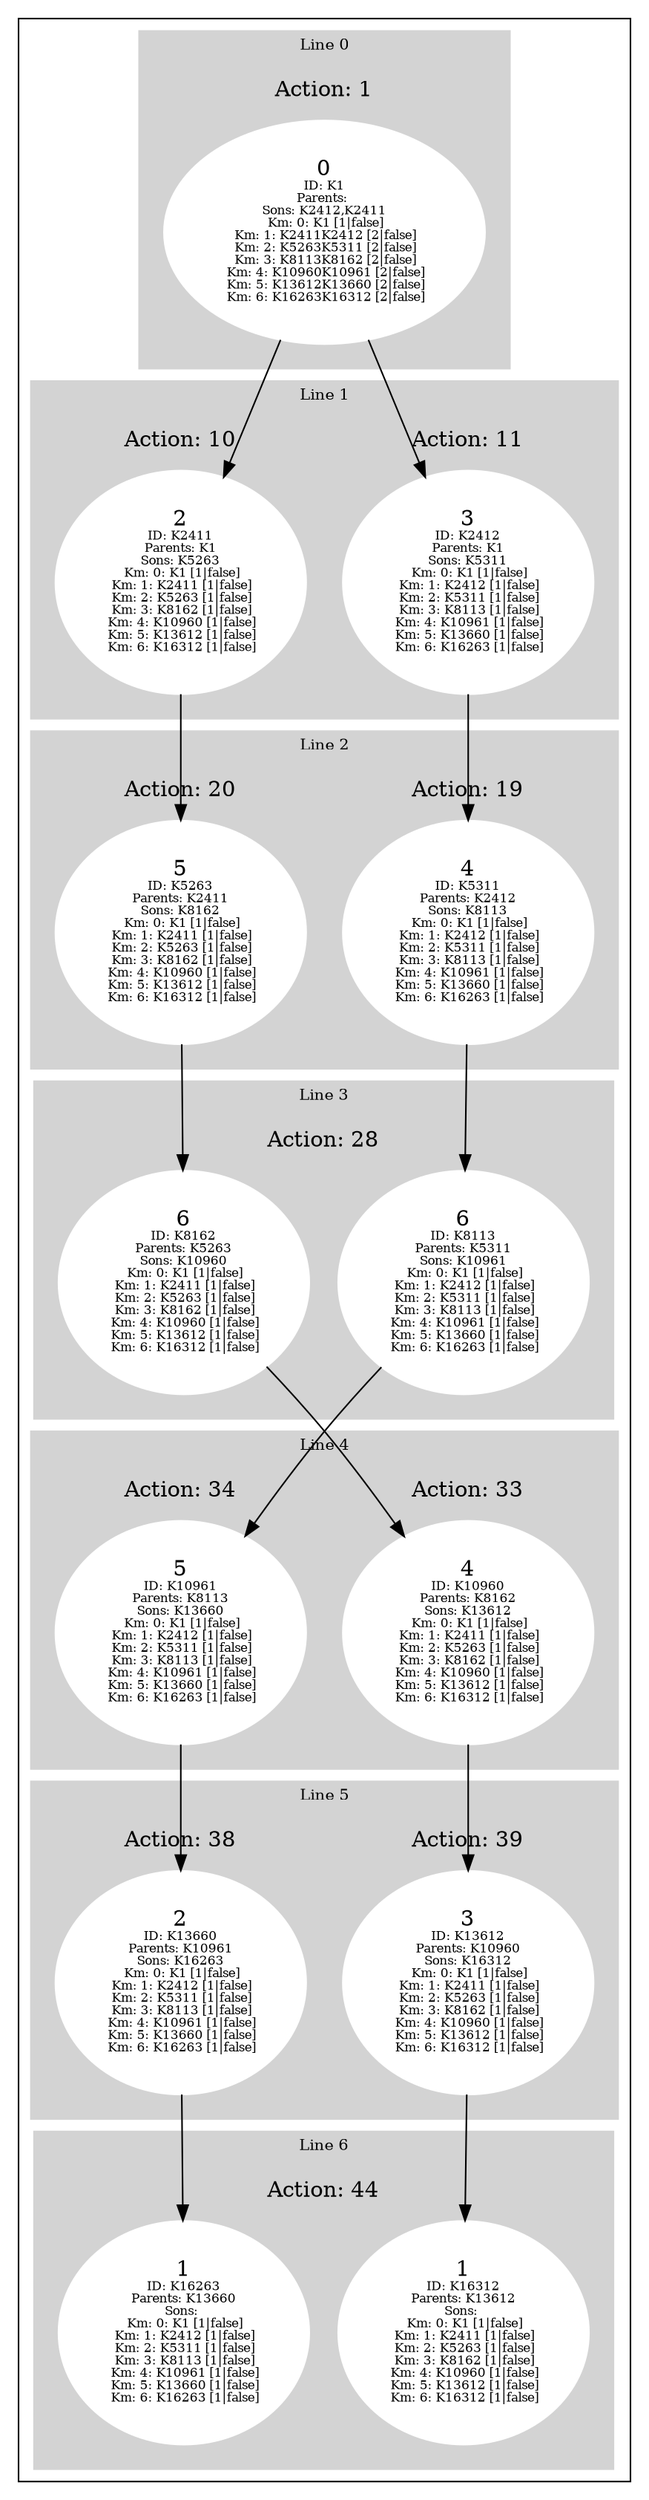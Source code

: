 digraph G {
subgraph cluster_info {
        subgraph cluster_0 {
        style=filled;
        color=lightgrey;
        node [style=filled,color=white];
        subgraph cluster_act_1 {
label = "Action: 1"step_K1 [label=<0<BR /><FONT POINT-SIZE="8">ID: K1</FONT><BR /><FONT POINT-SIZE="8">Parents: </FONT><BR /><FONT POINT-SIZE="8">Sons: K2412,K2411</FONT><BR /><FONT POINT-SIZE="8"> Km: 0: K1 [1|false]</FONT><BR /><FONT POINT-SIZE="8"> Km: 1: K2411K2412 [2|false]</FONT><BR /><FONT POINT-SIZE="8"> Km: 2: K5263K5311 [2|false]</FONT><BR /><FONT POINT-SIZE="8"> Km: 3: K8113K8162 [2|false]</FONT><BR /><FONT POINT-SIZE="8"> Km: 4: K10960K10961 [2|false]</FONT><BR /><FONT POINT-SIZE="8"> Km: 5: K13612K13660 [2|false]</FONT><BR /><FONT POINT-SIZE="8"> Km: 6: K16263K16312 [2|false]</FONT>>]
}

        fontsize="10"
        label = "Line 0";
        }

        subgraph cluster_4 {
        style=filled;
        color=lightgrey;
        node [style=filled,color=white];
        subgraph cluster_act_33 {
label = "Action: 33"step_K10960 [label=<4<BR /><FONT POINT-SIZE="8">ID: K10960</FONT><BR /><FONT POINT-SIZE="8">Parents: K8162</FONT><BR /><FONT POINT-SIZE="8">Sons: K13612</FONT><BR /><FONT POINT-SIZE="8"> Km: 0: K1 [1|false]</FONT><BR /><FONT POINT-SIZE="8"> Km: 1: K2411 [1|false]</FONT><BR /><FONT POINT-SIZE="8"> Km: 2: K5263 [1|false]</FONT><BR /><FONT POINT-SIZE="8"> Km: 3: K8162 [1|false]</FONT><BR /><FONT POINT-SIZE="8"> Km: 4: K10960 [1|false]</FONT><BR /><FONT POINT-SIZE="8"> Km: 5: K13612 [1|false]</FONT><BR /><FONT POINT-SIZE="8"> Km: 6: K16312 [1|false]</FONT>>]
}
subgraph cluster_act_34 {
label = "Action: 34"step_K10961 [label=<5<BR /><FONT POINT-SIZE="8">ID: K10961</FONT><BR /><FONT POINT-SIZE="8">Parents: K8113</FONT><BR /><FONT POINT-SIZE="8">Sons: K13660</FONT><BR /><FONT POINT-SIZE="8"> Km: 0: K1 [1|false]</FONT><BR /><FONT POINT-SIZE="8"> Km: 1: K2412 [1|false]</FONT><BR /><FONT POINT-SIZE="8"> Km: 2: K5311 [1|false]</FONT><BR /><FONT POINT-SIZE="8"> Km: 3: K8113 [1|false]</FONT><BR /><FONT POINT-SIZE="8"> Km: 4: K10961 [1|false]</FONT><BR /><FONT POINT-SIZE="8"> Km: 5: K13660 [1|false]</FONT><BR /><FONT POINT-SIZE="8"> Km: 6: K16263 [1|false]</FONT>>]
}

        fontsize="10"
        label = "Line 4";
        }

        subgraph cluster_2 {
        style=filled;
        color=lightgrey;
        node [style=filled,color=white];
        subgraph cluster_act_19 {
label = "Action: 19"step_K5311 [label=<4<BR /><FONT POINT-SIZE="8">ID: K5311</FONT><BR /><FONT POINT-SIZE="8">Parents: K2412</FONT><BR /><FONT POINT-SIZE="8">Sons: K8113</FONT><BR /><FONT POINT-SIZE="8"> Km: 0: K1 [1|false]</FONT><BR /><FONT POINT-SIZE="8"> Km: 1: K2412 [1|false]</FONT><BR /><FONT POINT-SIZE="8"> Km: 2: K5311 [1|false]</FONT><BR /><FONT POINT-SIZE="8"> Km: 3: K8113 [1|false]</FONT><BR /><FONT POINT-SIZE="8"> Km: 4: K10961 [1|false]</FONT><BR /><FONT POINT-SIZE="8"> Km: 5: K13660 [1|false]</FONT><BR /><FONT POINT-SIZE="8"> Km: 6: K16263 [1|false]</FONT>>]
}
subgraph cluster_act_20 {
label = "Action: 20"step_K5263 [label=<5<BR /><FONT POINT-SIZE="8">ID: K5263</FONT><BR /><FONT POINT-SIZE="8">Parents: K2411</FONT><BR /><FONT POINT-SIZE="8">Sons: K8162</FONT><BR /><FONT POINT-SIZE="8"> Km: 0: K1 [1|false]</FONT><BR /><FONT POINT-SIZE="8"> Km: 1: K2411 [1|false]</FONT><BR /><FONT POINT-SIZE="8"> Km: 2: K5263 [1|false]</FONT><BR /><FONT POINT-SIZE="8"> Km: 3: K8162 [1|false]</FONT><BR /><FONT POINT-SIZE="8"> Km: 4: K10960 [1|false]</FONT><BR /><FONT POINT-SIZE="8"> Km: 5: K13612 [1|false]</FONT><BR /><FONT POINT-SIZE="8"> Km: 6: K16312 [1|false]</FONT>>]
}

        fontsize="10"
        label = "Line 2";
        }

        subgraph cluster_3 {
        style=filled;
        color=lightgrey;
        node [style=filled,color=white];
        subgraph cluster_act_28 {
label = "Action: 28"step_K8113 [label=<6<BR /><FONT POINT-SIZE="8">ID: K8113</FONT><BR /><FONT POINT-SIZE="8">Parents: K5311</FONT><BR /><FONT POINT-SIZE="8">Sons: K10961</FONT><BR /><FONT POINT-SIZE="8"> Km: 0: K1 [1|false]</FONT><BR /><FONT POINT-SIZE="8"> Km: 1: K2412 [1|false]</FONT><BR /><FONT POINT-SIZE="8"> Km: 2: K5311 [1|false]</FONT><BR /><FONT POINT-SIZE="8"> Km: 3: K8113 [1|false]</FONT><BR /><FONT POINT-SIZE="8"> Km: 4: K10961 [1|false]</FONT><BR /><FONT POINT-SIZE="8"> Km: 5: K13660 [1|false]</FONT><BR /><FONT POINT-SIZE="8"> Km: 6: K16263 [1|false]</FONT>>]
step_K8162 [label=<6<BR /><FONT POINT-SIZE="8">ID: K8162</FONT><BR /><FONT POINT-SIZE="8">Parents: K5263</FONT><BR /><FONT POINT-SIZE="8">Sons: K10960</FONT><BR /><FONT POINT-SIZE="8"> Km: 0: K1 [1|false]</FONT><BR /><FONT POINT-SIZE="8"> Km: 1: K2411 [1|false]</FONT><BR /><FONT POINT-SIZE="8"> Km: 2: K5263 [1|false]</FONT><BR /><FONT POINT-SIZE="8"> Km: 3: K8162 [1|false]</FONT><BR /><FONT POINT-SIZE="8"> Km: 4: K10960 [1|false]</FONT><BR /><FONT POINT-SIZE="8"> Km: 5: K13612 [1|false]</FONT><BR /><FONT POINT-SIZE="8"> Km: 6: K16312 [1|false]</FONT>>]
}
subgraph cluster_act_28 {
label = "Action: 28"step_K8113 [label=<6<BR /><FONT POINT-SIZE="8">ID: K8113</FONT><BR /><FONT POINT-SIZE="8">Parents: K5311</FONT><BR /><FONT POINT-SIZE="8">Sons: K10961</FONT><BR /><FONT POINT-SIZE="8"> Km: 0: K1 [1|false]</FONT><BR /><FONT POINT-SIZE="8"> Km: 1: K2412 [1|false]</FONT><BR /><FONT POINT-SIZE="8"> Km: 2: K5311 [1|false]</FONT><BR /><FONT POINT-SIZE="8"> Km: 3: K8113 [1|false]</FONT><BR /><FONT POINT-SIZE="8"> Km: 4: K10961 [1|false]</FONT><BR /><FONT POINT-SIZE="8"> Km: 5: K13660 [1|false]</FONT><BR /><FONT POINT-SIZE="8"> Km: 6: K16263 [1|false]</FONT>>]
step_K8162 [label=<6<BR /><FONT POINT-SIZE="8">ID: K8162</FONT><BR /><FONT POINT-SIZE="8">Parents: K5263</FONT><BR /><FONT POINT-SIZE="8">Sons: K10960</FONT><BR /><FONT POINT-SIZE="8"> Km: 0: K1 [1|false]</FONT><BR /><FONT POINT-SIZE="8"> Km: 1: K2411 [1|false]</FONT><BR /><FONT POINT-SIZE="8"> Km: 2: K5263 [1|false]</FONT><BR /><FONT POINT-SIZE="8"> Km: 3: K8162 [1|false]</FONT><BR /><FONT POINT-SIZE="8"> Km: 4: K10960 [1|false]</FONT><BR /><FONT POINT-SIZE="8"> Km: 5: K13612 [1|false]</FONT><BR /><FONT POINT-SIZE="8"> Km: 6: K16312 [1|false]</FONT>>]
}

        fontsize="10"
        label = "Line 3";
        }

        subgraph cluster_5 {
        style=filled;
        color=lightgrey;
        node [style=filled,color=white];
        subgraph cluster_act_39 {
label = "Action: 39"step_K13612 [label=<3<BR /><FONT POINT-SIZE="8">ID: K13612</FONT><BR /><FONT POINT-SIZE="8">Parents: K10960</FONT><BR /><FONT POINT-SIZE="8">Sons: K16312</FONT><BR /><FONT POINT-SIZE="8"> Km: 0: K1 [1|false]</FONT><BR /><FONT POINT-SIZE="8"> Km: 1: K2411 [1|false]</FONT><BR /><FONT POINT-SIZE="8"> Km: 2: K5263 [1|false]</FONT><BR /><FONT POINT-SIZE="8"> Km: 3: K8162 [1|false]</FONT><BR /><FONT POINT-SIZE="8"> Km: 4: K10960 [1|false]</FONT><BR /><FONT POINT-SIZE="8"> Km: 5: K13612 [1|false]</FONT><BR /><FONT POINT-SIZE="8"> Km: 6: K16312 [1|false]</FONT>>]
}
subgraph cluster_act_38 {
label = "Action: 38"step_K13660 [label=<2<BR /><FONT POINT-SIZE="8">ID: K13660</FONT><BR /><FONT POINT-SIZE="8">Parents: K10961</FONT><BR /><FONT POINT-SIZE="8">Sons: K16263</FONT><BR /><FONT POINT-SIZE="8"> Km: 0: K1 [1|false]</FONT><BR /><FONT POINT-SIZE="8"> Km: 1: K2412 [1|false]</FONT><BR /><FONT POINT-SIZE="8"> Km: 2: K5311 [1|false]</FONT><BR /><FONT POINT-SIZE="8"> Km: 3: K8113 [1|false]</FONT><BR /><FONT POINT-SIZE="8"> Km: 4: K10961 [1|false]</FONT><BR /><FONT POINT-SIZE="8"> Km: 5: K13660 [1|false]</FONT><BR /><FONT POINT-SIZE="8"> Km: 6: K16263 [1|false]</FONT>>]
}

        fontsize="10"
        label = "Line 5";
        }

        subgraph cluster_6 {
        style=filled;
        color=lightgrey;
        node [style=filled,color=white];
        subgraph cluster_act_44 {
label = "Action: 44"step_K16263 [label=<1<BR /><FONT POINT-SIZE="8">ID: K16263</FONT><BR /><FONT POINT-SIZE="8">Parents: K13660</FONT><BR /><FONT POINT-SIZE="8">Sons: </FONT><BR /><FONT POINT-SIZE="8"> Km: 0: K1 [1|false]</FONT><BR /><FONT POINT-SIZE="8"> Km: 1: K2412 [1|false]</FONT><BR /><FONT POINT-SIZE="8"> Km: 2: K5311 [1|false]</FONT><BR /><FONT POINT-SIZE="8"> Km: 3: K8113 [1|false]</FONT><BR /><FONT POINT-SIZE="8"> Km: 4: K10961 [1|false]</FONT><BR /><FONT POINT-SIZE="8"> Km: 5: K13660 [1|false]</FONT><BR /><FONT POINT-SIZE="8"> Km: 6: K16263 [1|false]</FONT>>]
step_K16312 [label=<1<BR /><FONT POINT-SIZE="8">ID: K16312</FONT><BR /><FONT POINT-SIZE="8">Parents: K13612</FONT><BR /><FONT POINT-SIZE="8">Sons: </FONT><BR /><FONT POINT-SIZE="8"> Km: 0: K1 [1|false]</FONT><BR /><FONT POINT-SIZE="8"> Km: 1: K2411 [1|false]</FONT><BR /><FONT POINT-SIZE="8"> Km: 2: K5263 [1|false]</FONT><BR /><FONT POINT-SIZE="8"> Km: 3: K8162 [1|false]</FONT><BR /><FONT POINT-SIZE="8"> Km: 4: K10960 [1|false]</FONT><BR /><FONT POINT-SIZE="8"> Km: 5: K13612 [1|false]</FONT><BR /><FONT POINT-SIZE="8"> Km: 6: K16312 [1|false]</FONT>>]
}
subgraph cluster_act_44 {
label = "Action: 44"step_K16263 [label=<1<BR /><FONT POINT-SIZE="8">ID: K16263</FONT><BR /><FONT POINT-SIZE="8">Parents: K13660</FONT><BR /><FONT POINT-SIZE="8">Sons: </FONT><BR /><FONT POINT-SIZE="8"> Km: 0: K1 [1|false]</FONT><BR /><FONT POINT-SIZE="8"> Km: 1: K2412 [1|false]</FONT><BR /><FONT POINT-SIZE="8"> Km: 2: K5311 [1|false]</FONT><BR /><FONT POINT-SIZE="8"> Km: 3: K8113 [1|false]</FONT><BR /><FONT POINT-SIZE="8"> Km: 4: K10961 [1|false]</FONT><BR /><FONT POINT-SIZE="8"> Km: 5: K13660 [1|false]</FONT><BR /><FONT POINT-SIZE="8"> Km: 6: K16263 [1|false]</FONT>>]
step_K16312 [label=<1<BR /><FONT POINT-SIZE="8">ID: K16312</FONT><BR /><FONT POINT-SIZE="8">Parents: K13612</FONT><BR /><FONT POINT-SIZE="8">Sons: </FONT><BR /><FONT POINT-SIZE="8"> Km: 0: K1 [1|false]</FONT><BR /><FONT POINT-SIZE="8"> Km: 1: K2411 [1|false]</FONT><BR /><FONT POINT-SIZE="8"> Km: 2: K5263 [1|false]</FONT><BR /><FONT POINT-SIZE="8"> Km: 3: K8162 [1|false]</FONT><BR /><FONT POINT-SIZE="8"> Km: 4: K10960 [1|false]</FONT><BR /><FONT POINT-SIZE="8"> Km: 5: K13612 [1|false]</FONT><BR /><FONT POINT-SIZE="8"> Km: 6: K16312 [1|false]</FONT>>]
}

        fontsize="10"
        label = "Line 6";
        }

        subgraph cluster_1 {
        style=filled;
        color=lightgrey;
        node [style=filled,color=white];
        subgraph cluster_act_11 {
label = "Action: 11"step_K2412 [label=<3<BR /><FONT POINT-SIZE="8">ID: K2412</FONT><BR /><FONT POINT-SIZE="8">Parents: K1</FONT><BR /><FONT POINT-SIZE="8">Sons: K5311</FONT><BR /><FONT POINT-SIZE="8"> Km: 0: K1 [1|false]</FONT><BR /><FONT POINT-SIZE="8"> Km: 1: K2412 [1|false]</FONT><BR /><FONT POINT-SIZE="8"> Km: 2: K5311 [1|false]</FONT><BR /><FONT POINT-SIZE="8"> Km: 3: K8113 [1|false]</FONT><BR /><FONT POINT-SIZE="8"> Km: 4: K10961 [1|false]</FONT><BR /><FONT POINT-SIZE="8"> Km: 5: K13660 [1|false]</FONT><BR /><FONT POINT-SIZE="8"> Km: 6: K16263 [1|false]</FONT>>]
}
subgraph cluster_act_10 {
label = "Action: 10"step_K2411 [label=<2<BR /><FONT POINT-SIZE="8">ID: K2411</FONT><BR /><FONT POINT-SIZE="8">Parents: K1</FONT><BR /><FONT POINT-SIZE="8">Sons: K5263</FONT><BR /><FONT POINT-SIZE="8"> Km: 0: K1 [1|false]</FONT><BR /><FONT POINT-SIZE="8"> Km: 1: K2411 [1|false]</FONT><BR /><FONT POINT-SIZE="8"> Km: 2: K5263 [1|false]</FONT><BR /><FONT POINT-SIZE="8"> Km: 3: K8162 [1|false]</FONT><BR /><FONT POINT-SIZE="8"> Km: 4: K10960 [1|false]</FONT><BR /><FONT POINT-SIZE="8"> Km: 5: K13612 [1|false]</FONT><BR /><FONT POINT-SIZE="8"> Km: 6: K16312 [1|false]</FONT>>]
}

        fontsize="10"
        label = "Line 1";
        }
step_K5263 -> step_K8162; 
step_K13612 -> step_K16312; 
step_K8162 -> step_K10960; 
step_K5311 -> step_K8113; 
step_K1 -> step_K2412; 
step_K10960 -> step_K13612; 
step_K2412 -> step_K5311; 
step_K8113 -> step_K10961; 
step_K13660 -> step_K16263; 
step_K10961 -> step_K13660; 
step_K1 -> step_K2411; 
step_K2411 -> step_K5263; 
}}